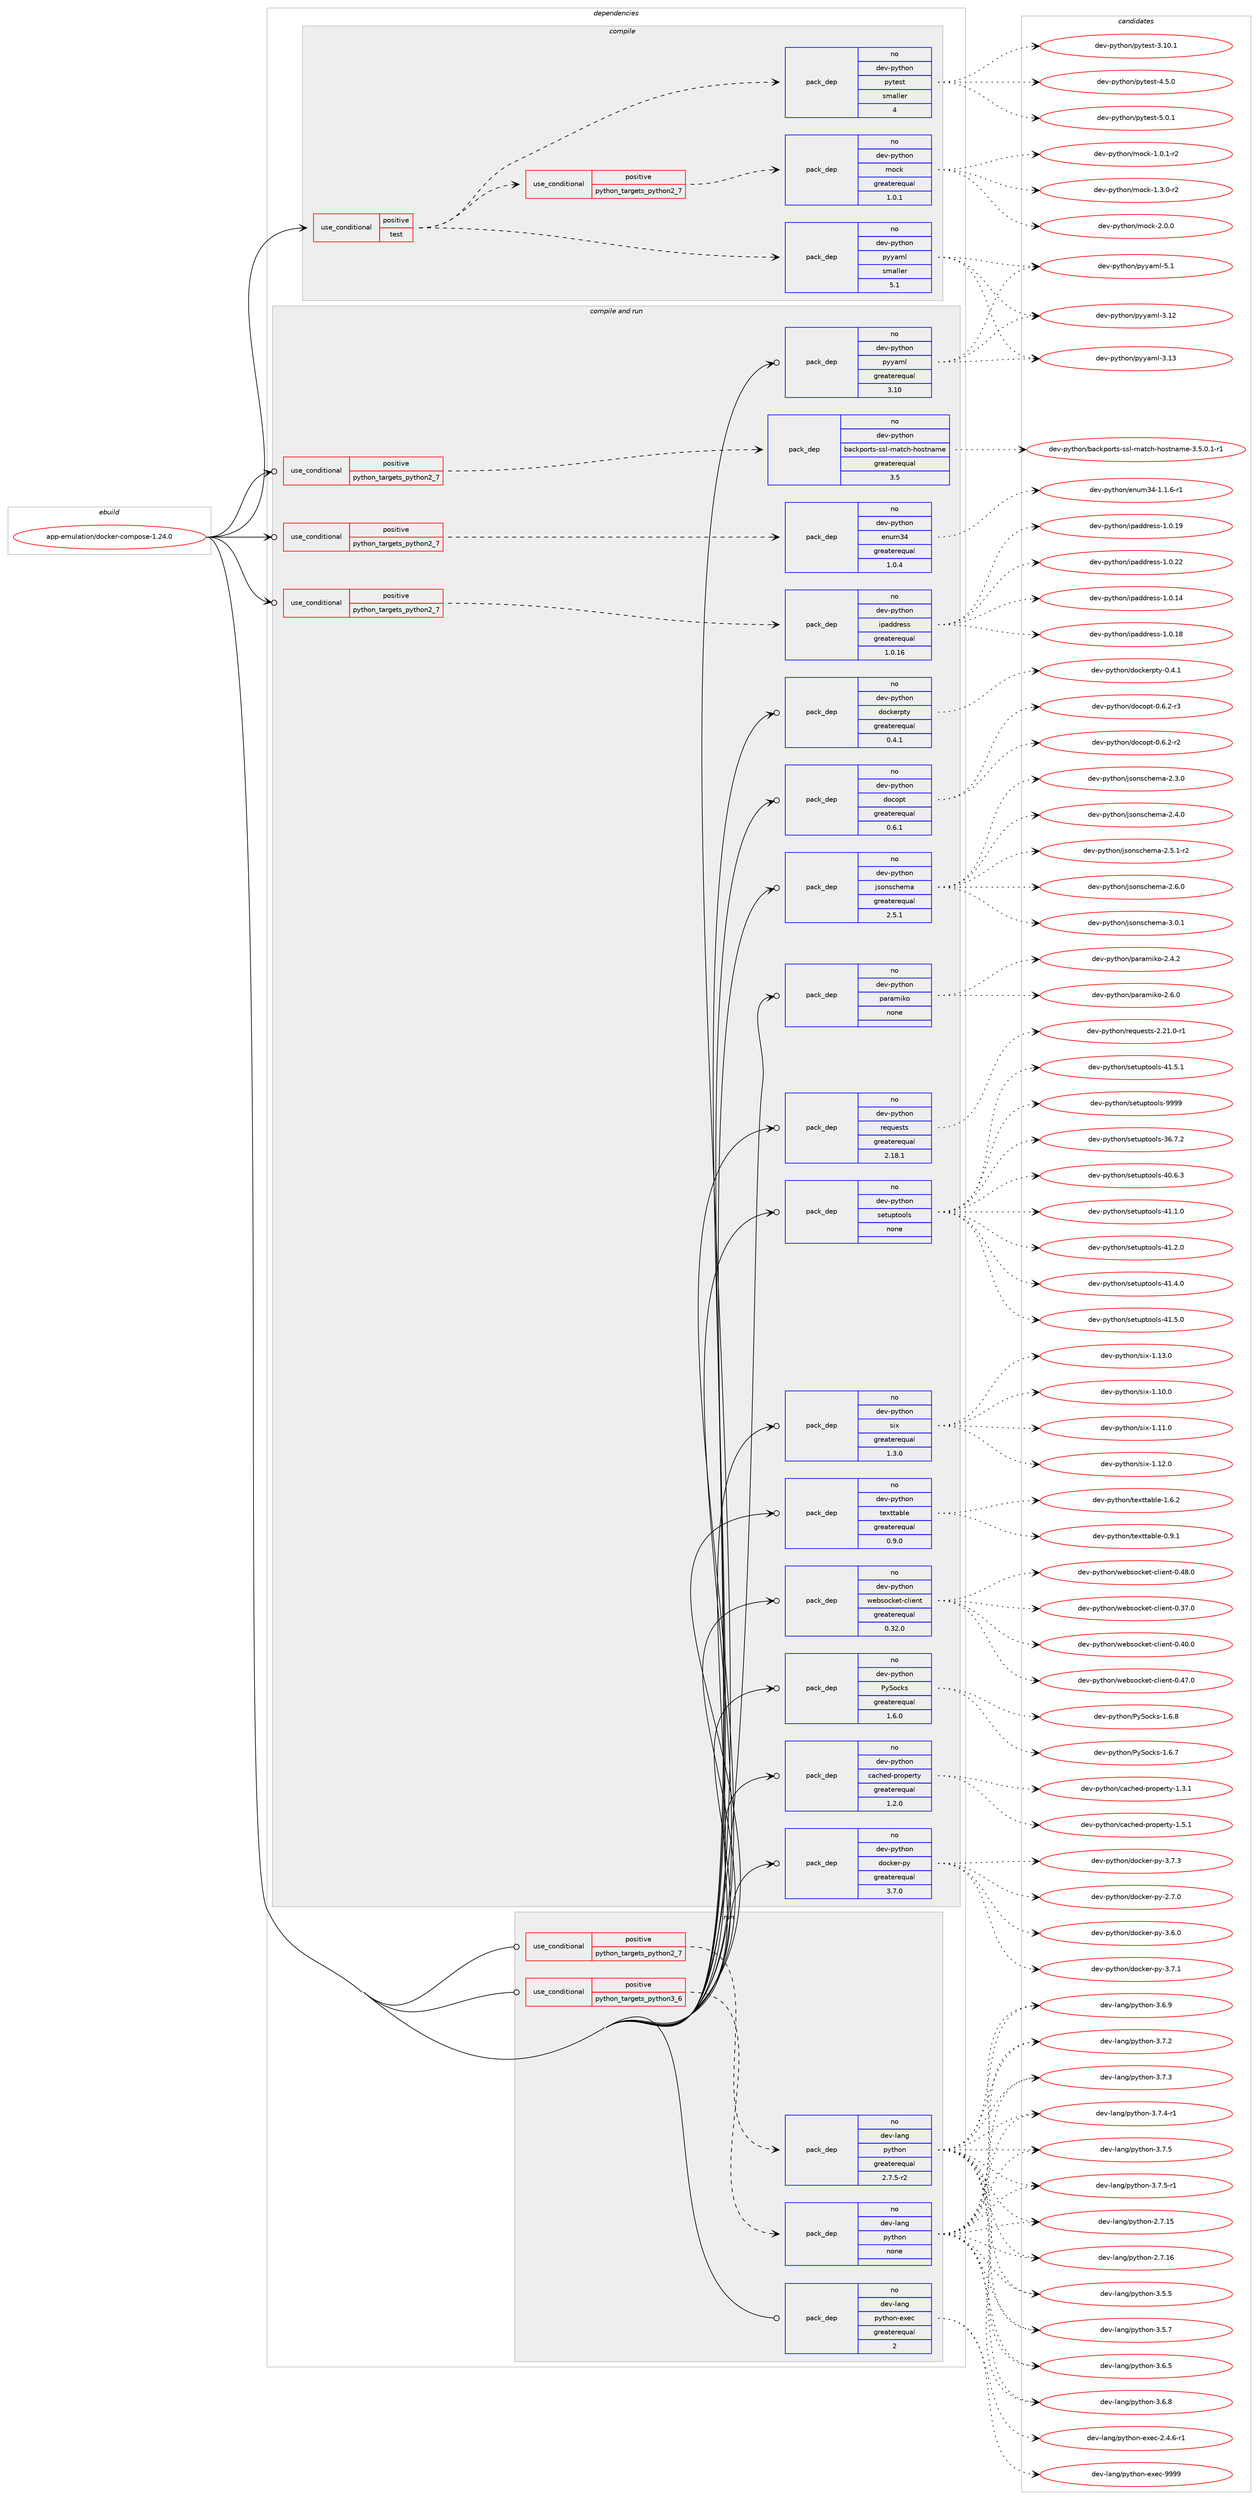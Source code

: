 digraph prolog {

# *************
# Graph options
# *************

newrank=true;
concentrate=true;
compound=true;
graph [rankdir=LR,fontname=Helvetica,fontsize=10,ranksep=1.5];#, ranksep=2.5, nodesep=0.2];
edge  [arrowhead=vee];
node  [fontname=Helvetica,fontsize=10];

# **********
# The ebuild
# **********

subgraph cluster_leftcol {
color=gray;
rank=same;
label=<<i>ebuild</i>>;
id [label="app-emulation/docker-compose-1.24.0", color=red, width=4, href="../app-emulation/docker-compose-1.24.0.svg"];
}

# ****************
# The dependencies
# ****************

subgraph cluster_midcol {
color=gray;
label=<<i>dependencies</i>>;
subgraph cluster_compile {
fillcolor="#eeeeee";
style=filled;
label=<<i>compile</i>>;
subgraph cond115554 {
dependency485173 [label=<<TABLE BORDER="0" CELLBORDER="1" CELLSPACING="0" CELLPADDING="4"><TR><TD ROWSPAN="3" CELLPADDING="10">use_conditional</TD></TR><TR><TD>positive</TD></TR><TR><TD>test</TD></TR></TABLE>>, shape=none, color=red];
subgraph pack360824 {
dependency485174 [label=<<TABLE BORDER="0" CELLBORDER="1" CELLSPACING="0" CELLPADDING="4" WIDTH="220"><TR><TD ROWSPAN="6" CELLPADDING="30">pack_dep</TD></TR><TR><TD WIDTH="110">no</TD></TR><TR><TD>dev-python</TD></TR><TR><TD>pytest</TD></TR><TR><TD>smaller</TD></TR><TR><TD>4</TD></TR></TABLE>>, shape=none, color=blue];
}
dependency485173:e -> dependency485174:w [weight=20,style="dashed",arrowhead="vee"];
subgraph pack360825 {
dependency485175 [label=<<TABLE BORDER="0" CELLBORDER="1" CELLSPACING="0" CELLPADDING="4" WIDTH="220"><TR><TD ROWSPAN="6" CELLPADDING="30">pack_dep</TD></TR><TR><TD WIDTH="110">no</TD></TR><TR><TD>dev-python</TD></TR><TR><TD>pyyaml</TD></TR><TR><TD>smaller</TD></TR><TR><TD>5.1</TD></TR></TABLE>>, shape=none, color=blue];
}
dependency485173:e -> dependency485175:w [weight=20,style="dashed",arrowhead="vee"];
subgraph cond115555 {
dependency485176 [label=<<TABLE BORDER="0" CELLBORDER="1" CELLSPACING="0" CELLPADDING="4"><TR><TD ROWSPAN="3" CELLPADDING="10">use_conditional</TD></TR><TR><TD>positive</TD></TR><TR><TD>python_targets_python2_7</TD></TR></TABLE>>, shape=none, color=red];
subgraph pack360826 {
dependency485177 [label=<<TABLE BORDER="0" CELLBORDER="1" CELLSPACING="0" CELLPADDING="4" WIDTH="220"><TR><TD ROWSPAN="6" CELLPADDING="30">pack_dep</TD></TR><TR><TD WIDTH="110">no</TD></TR><TR><TD>dev-python</TD></TR><TR><TD>mock</TD></TR><TR><TD>greaterequal</TD></TR><TR><TD>1.0.1</TD></TR></TABLE>>, shape=none, color=blue];
}
dependency485176:e -> dependency485177:w [weight=20,style="dashed",arrowhead="vee"];
}
dependency485173:e -> dependency485176:w [weight=20,style="dashed",arrowhead="vee"];
}
id:e -> dependency485173:w [weight=20,style="solid",arrowhead="vee"];
}
subgraph cluster_compileandrun {
fillcolor="#eeeeee";
style=filled;
label=<<i>compile and run</i>>;
subgraph cond115556 {
dependency485178 [label=<<TABLE BORDER="0" CELLBORDER="1" CELLSPACING="0" CELLPADDING="4"><TR><TD ROWSPAN="3" CELLPADDING="10">use_conditional</TD></TR><TR><TD>positive</TD></TR><TR><TD>python_targets_python2_7</TD></TR></TABLE>>, shape=none, color=red];
subgraph pack360827 {
dependency485179 [label=<<TABLE BORDER="0" CELLBORDER="1" CELLSPACING="0" CELLPADDING="4" WIDTH="220"><TR><TD ROWSPAN="6" CELLPADDING="30">pack_dep</TD></TR><TR><TD WIDTH="110">no</TD></TR><TR><TD>dev-python</TD></TR><TR><TD>backports-ssl-match-hostname</TD></TR><TR><TD>greaterequal</TD></TR><TR><TD>3.5</TD></TR></TABLE>>, shape=none, color=blue];
}
dependency485178:e -> dependency485179:w [weight=20,style="dashed",arrowhead="vee"];
}
id:e -> dependency485178:w [weight=20,style="solid",arrowhead="odotvee"];
subgraph cond115557 {
dependency485180 [label=<<TABLE BORDER="0" CELLBORDER="1" CELLSPACING="0" CELLPADDING="4"><TR><TD ROWSPAN="3" CELLPADDING="10">use_conditional</TD></TR><TR><TD>positive</TD></TR><TR><TD>python_targets_python2_7</TD></TR></TABLE>>, shape=none, color=red];
subgraph pack360828 {
dependency485181 [label=<<TABLE BORDER="0" CELLBORDER="1" CELLSPACING="0" CELLPADDING="4" WIDTH="220"><TR><TD ROWSPAN="6" CELLPADDING="30">pack_dep</TD></TR><TR><TD WIDTH="110">no</TD></TR><TR><TD>dev-python</TD></TR><TR><TD>enum34</TD></TR><TR><TD>greaterequal</TD></TR><TR><TD>1.0.4</TD></TR></TABLE>>, shape=none, color=blue];
}
dependency485180:e -> dependency485181:w [weight=20,style="dashed",arrowhead="vee"];
}
id:e -> dependency485180:w [weight=20,style="solid",arrowhead="odotvee"];
subgraph cond115558 {
dependency485182 [label=<<TABLE BORDER="0" CELLBORDER="1" CELLSPACING="0" CELLPADDING="4"><TR><TD ROWSPAN="3" CELLPADDING="10">use_conditional</TD></TR><TR><TD>positive</TD></TR><TR><TD>python_targets_python2_7</TD></TR></TABLE>>, shape=none, color=red];
subgraph pack360829 {
dependency485183 [label=<<TABLE BORDER="0" CELLBORDER="1" CELLSPACING="0" CELLPADDING="4" WIDTH="220"><TR><TD ROWSPAN="6" CELLPADDING="30">pack_dep</TD></TR><TR><TD WIDTH="110">no</TD></TR><TR><TD>dev-python</TD></TR><TR><TD>ipaddress</TD></TR><TR><TD>greaterequal</TD></TR><TR><TD>1.0.16</TD></TR></TABLE>>, shape=none, color=blue];
}
dependency485182:e -> dependency485183:w [weight=20,style="dashed",arrowhead="vee"];
}
id:e -> dependency485182:w [weight=20,style="solid",arrowhead="odotvee"];
subgraph pack360830 {
dependency485184 [label=<<TABLE BORDER="0" CELLBORDER="1" CELLSPACING="0" CELLPADDING="4" WIDTH="220"><TR><TD ROWSPAN="6" CELLPADDING="30">pack_dep</TD></TR><TR><TD WIDTH="110">no</TD></TR><TR><TD>dev-python</TD></TR><TR><TD>PySocks</TD></TR><TR><TD>greaterequal</TD></TR><TR><TD>1.6.0</TD></TR></TABLE>>, shape=none, color=blue];
}
id:e -> dependency485184:w [weight=20,style="solid",arrowhead="odotvee"];
subgraph pack360831 {
dependency485185 [label=<<TABLE BORDER="0" CELLBORDER="1" CELLSPACING="0" CELLPADDING="4" WIDTH="220"><TR><TD ROWSPAN="6" CELLPADDING="30">pack_dep</TD></TR><TR><TD WIDTH="110">no</TD></TR><TR><TD>dev-python</TD></TR><TR><TD>cached-property</TD></TR><TR><TD>greaterequal</TD></TR><TR><TD>1.2.0</TD></TR></TABLE>>, shape=none, color=blue];
}
id:e -> dependency485185:w [weight=20,style="solid",arrowhead="odotvee"];
subgraph pack360832 {
dependency485186 [label=<<TABLE BORDER="0" CELLBORDER="1" CELLSPACING="0" CELLPADDING="4" WIDTH="220"><TR><TD ROWSPAN="6" CELLPADDING="30">pack_dep</TD></TR><TR><TD WIDTH="110">no</TD></TR><TR><TD>dev-python</TD></TR><TR><TD>docker-py</TD></TR><TR><TD>greaterequal</TD></TR><TR><TD>3.7.0</TD></TR></TABLE>>, shape=none, color=blue];
}
id:e -> dependency485186:w [weight=20,style="solid",arrowhead="odotvee"];
subgraph pack360833 {
dependency485187 [label=<<TABLE BORDER="0" CELLBORDER="1" CELLSPACING="0" CELLPADDING="4" WIDTH="220"><TR><TD ROWSPAN="6" CELLPADDING="30">pack_dep</TD></TR><TR><TD WIDTH="110">no</TD></TR><TR><TD>dev-python</TD></TR><TR><TD>dockerpty</TD></TR><TR><TD>greaterequal</TD></TR><TR><TD>0.4.1</TD></TR></TABLE>>, shape=none, color=blue];
}
id:e -> dependency485187:w [weight=20,style="solid",arrowhead="odotvee"];
subgraph pack360834 {
dependency485188 [label=<<TABLE BORDER="0" CELLBORDER="1" CELLSPACING="0" CELLPADDING="4" WIDTH="220"><TR><TD ROWSPAN="6" CELLPADDING="30">pack_dep</TD></TR><TR><TD WIDTH="110">no</TD></TR><TR><TD>dev-python</TD></TR><TR><TD>docopt</TD></TR><TR><TD>greaterequal</TD></TR><TR><TD>0.6.1</TD></TR></TABLE>>, shape=none, color=blue];
}
id:e -> dependency485188:w [weight=20,style="solid",arrowhead="odotvee"];
subgraph pack360835 {
dependency485189 [label=<<TABLE BORDER="0" CELLBORDER="1" CELLSPACING="0" CELLPADDING="4" WIDTH="220"><TR><TD ROWSPAN="6" CELLPADDING="30">pack_dep</TD></TR><TR><TD WIDTH="110">no</TD></TR><TR><TD>dev-python</TD></TR><TR><TD>jsonschema</TD></TR><TR><TD>greaterequal</TD></TR><TR><TD>2.5.1</TD></TR></TABLE>>, shape=none, color=blue];
}
id:e -> dependency485189:w [weight=20,style="solid",arrowhead="odotvee"];
subgraph pack360836 {
dependency485190 [label=<<TABLE BORDER="0" CELLBORDER="1" CELLSPACING="0" CELLPADDING="4" WIDTH="220"><TR><TD ROWSPAN="6" CELLPADDING="30">pack_dep</TD></TR><TR><TD WIDTH="110">no</TD></TR><TR><TD>dev-python</TD></TR><TR><TD>paramiko</TD></TR><TR><TD>none</TD></TR><TR><TD></TD></TR></TABLE>>, shape=none, color=blue];
}
id:e -> dependency485190:w [weight=20,style="solid",arrowhead="odotvee"];
subgraph pack360837 {
dependency485191 [label=<<TABLE BORDER="0" CELLBORDER="1" CELLSPACING="0" CELLPADDING="4" WIDTH="220"><TR><TD ROWSPAN="6" CELLPADDING="30">pack_dep</TD></TR><TR><TD WIDTH="110">no</TD></TR><TR><TD>dev-python</TD></TR><TR><TD>pyyaml</TD></TR><TR><TD>greaterequal</TD></TR><TR><TD>3.10</TD></TR></TABLE>>, shape=none, color=blue];
}
id:e -> dependency485191:w [weight=20,style="solid",arrowhead="odotvee"];
subgraph pack360838 {
dependency485192 [label=<<TABLE BORDER="0" CELLBORDER="1" CELLSPACING="0" CELLPADDING="4" WIDTH="220"><TR><TD ROWSPAN="6" CELLPADDING="30">pack_dep</TD></TR><TR><TD WIDTH="110">no</TD></TR><TR><TD>dev-python</TD></TR><TR><TD>requests</TD></TR><TR><TD>greaterequal</TD></TR><TR><TD>2.18.1</TD></TR></TABLE>>, shape=none, color=blue];
}
id:e -> dependency485192:w [weight=20,style="solid",arrowhead="odotvee"];
subgraph pack360839 {
dependency485193 [label=<<TABLE BORDER="0" CELLBORDER="1" CELLSPACING="0" CELLPADDING="4" WIDTH="220"><TR><TD ROWSPAN="6" CELLPADDING="30">pack_dep</TD></TR><TR><TD WIDTH="110">no</TD></TR><TR><TD>dev-python</TD></TR><TR><TD>setuptools</TD></TR><TR><TD>none</TD></TR><TR><TD></TD></TR></TABLE>>, shape=none, color=blue];
}
id:e -> dependency485193:w [weight=20,style="solid",arrowhead="odotvee"];
subgraph pack360840 {
dependency485194 [label=<<TABLE BORDER="0" CELLBORDER="1" CELLSPACING="0" CELLPADDING="4" WIDTH="220"><TR><TD ROWSPAN="6" CELLPADDING="30">pack_dep</TD></TR><TR><TD WIDTH="110">no</TD></TR><TR><TD>dev-python</TD></TR><TR><TD>six</TD></TR><TR><TD>greaterequal</TD></TR><TR><TD>1.3.0</TD></TR></TABLE>>, shape=none, color=blue];
}
id:e -> dependency485194:w [weight=20,style="solid",arrowhead="odotvee"];
subgraph pack360841 {
dependency485195 [label=<<TABLE BORDER="0" CELLBORDER="1" CELLSPACING="0" CELLPADDING="4" WIDTH="220"><TR><TD ROWSPAN="6" CELLPADDING="30">pack_dep</TD></TR><TR><TD WIDTH="110">no</TD></TR><TR><TD>dev-python</TD></TR><TR><TD>texttable</TD></TR><TR><TD>greaterequal</TD></TR><TR><TD>0.9.0</TD></TR></TABLE>>, shape=none, color=blue];
}
id:e -> dependency485195:w [weight=20,style="solid",arrowhead="odotvee"];
subgraph pack360842 {
dependency485196 [label=<<TABLE BORDER="0" CELLBORDER="1" CELLSPACING="0" CELLPADDING="4" WIDTH="220"><TR><TD ROWSPAN="6" CELLPADDING="30">pack_dep</TD></TR><TR><TD WIDTH="110">no</TD></TR><TR><TD>dev-python</TD></TR><TR><TD>websocket-client</TD></TR><TR><TD>greaterequal</TD></TR><TR><TD>0.32.0</TD></TR></TABLE>>, shape=none, color=blue];
}
id:e -> dependency485196:w [weight=20,style="solid",arrowhead="odotvee"];
}
subgraph cluster_run {
fillcolor="#eeeeee";
style=filled;
label=<<i>run</i>>;
subgraph cond115559 {
dependency485197 [label=<<TABLE BORDER="0" CELLBORDER="1" CELLSPACING="0" CELLPADDING="4"><TR><TD ROWSPAN="3" CELLPADDING="10">use_conditional</TD></TR><TR><TD>positive</TD></TR><TR><TD>python_targets_python2_7</TD></TR></TABLE>>, shape=none, color=red];
subgraph pack360843 {
dependency485198 [label=<<TABLE BORDER="0" CELLBORDER="1" CELLSPACING="0" CELLPADDING="4" WIDTH="220"><TR><TD ROWSPAN="6" CELLPADDING="30">pack_dep</TD></TR><TR><TD WIDTH="110">no</TD></TR><TR><TD>dev-lang</TD></TR><TR><TD>python</TD></TR><TR><TD>greaterequal</TD></TR><TR><TD>2.7.5-r2</TD></TR></TABLE>>, shape=none, color=blue];
}
dependency485197:e -> dependency485198:w [weight=20,style="dashed",arrowhead="vee"];
}
id:e -> dependency485197:w [weight=20,style="solid",arrowhead="odot"];
subgraph cond115560 {
dependency485199 [label=<<TABLE BORDER="0" CELLBORDER="1" CELLSPACING="0" CELLPADDING="4"><TR><TD ROWSPAN="3" CELLPADDING="10">use_conditional</TD></TR><TR><TD>positive</TD></TR><TR><TD>python_targets_python3_6</TD></TR></TABLE>>, shape=none, color=red];
subgraph pack360844 {
dependency485200 [label=<<TABLE BORDER="0" CELLBORDER="1" CELLSPACING="0" CELLPADDING="4" WIDTH="220"><TR><TD ROWSPAN="6" CELLPADDING="30">pack_dep</TD></TR><TR><TD WIDTH="110">no</TD></TR><TR><TD>dev-lang</TD></TR><TR><TD>python</TD></TR><TR><TD>none</TD></TR><TR><TD></TD></TR></TABLE>>, shape=none, color=blue];
}
dependency485199:e -> dependency485200:w [weight=20,style="dashed",arrowhead="vee"];
}
id:e -> dependency485199:w [weight=20,style="solid",arrowhead="odot"];
subgraph pack360845 {
dependency485201 [label=<<TABLE BORDER="0" CELLBORDER="1" CELLSPACING="0" CELLPADDING="4" WIDTH="220"><TR><TD ROWSPAN="6" CELLPADDING="30">pack_dep</TD></TR><TR><TD WIDTH="110">no</TD></TR><TR><TD>dev-lang</TD></TR><TR><TD>python-exec</TD></TR><TR><TD>greaterequal</TD></TR><TR><TD>2</TD></TR></TABLE>>, shape=none, color=blue];
}
id:e -> dependency485201:w [weight=20,style="solid",arrowhead="odot"];
}
}

# **************
# The candidates
# **************

subgraph cluster_choices {
rank=same;
color=gray;
label=<<i>candidates</i>>;

subgraph choice360824 {
color=black;
nodesep=1;
choice100101118451121211161041111104711212111610111511645514649484649 [label="dev-python/pytest-3.10.1", color=red, width=4,href="../dev-python/pytest-3.10.1.svg"];
choice1001011184511212111610411111047112121116101115116455246534648 [label="dev-python/pytest-4.5.0", color=red, width=4,href="../dev-python/pytest-4.5.0.svg"];
choice1001011184511212111610411111047112121116101115116455346484649 [label="dev-python/pytest-5.0.1", color=red, width=4,href="../dev-python/pytest-5.0.1.svg"];
dependency485174:e -> choice100101118451121211161041111104711212111610111511645514649484649:w [style=dotted,weight="100"];
dependency485174:e -> choice1001011184511212111610411111047112121116101115116455246534648:w [style=dotted,weight="100"];
dependency485174:e -> choice1001011184511212111610411111047112121116101115116455346484649:w [style=dotted,weight="100"];
}
subgraph choice360825 {
color=black;
nodesep=1;
choice1001011184511212111610411111047112121121971091084551464950 [label="dev-python/pyyaml-3.12", color=red, width=4,href="../dev-python/pyyaml-3.12.svg"];
choice1001011184511212111610411111047112121121971091084551464951 [label="dev-python/pyyaml-3.13", color=red, width=4,href="../dev-python/pyyaml-3.13.svg"];
choice10010111845112121116104111110471121211219710910845534649 [label="dev-python/pyyaml-5.1", color=red, width=4,href="../dev-python/pyyaml-5.1.svg"];
dependency485175:e -> choice1001011184511212111610411111047112121121971091084551464950:w [style=dotted,weight="100"];
dependency485175:e -> choice1001011184511212111610411111047112121121971091084551464951:w [style=dotted,weight="100"];
dependency485175:e -> choice10010111845112121116104111110471121211219710910845534649:w [style=dotted,weight="100"];
}
subgraph choice360826 {
color=black;
nodesep=1;
choice1001011184511212111610411111047109111991074549464846494511450 [label="dev-python/mock-1.0.1-r2", color=red, width=4,href="../dev-python/mock-1.0.1-r2.svg"];
choice1001011184511212111610411111047109111991074549465146484511450 [label="dev-python/mock-1.3.0-r2", color=red, width=4,href="../dev-python/mock-1.3.0-r2.svg"];
choice100101118451121211161041111104710911199107455046484648 [label="dev-python/mock-2.0.0", color=red, width=4,href="../dev-python/mock-2.0.0.svg"];
dependency485177:e -> choice1001011184511212111610411111047109111991074549464846494511450:w [style=dotted,weight="100"];
dependency485177:e -> choice1001011184511212111610411111047109111991074549465146484511450:w [style=dotted,weight="100"];
dependency485177:e -> choice100101118451121211161041111104710911199107455046484648:w [style=dotted,weight="100"];
}
subgraph choice360827 {
color=black;
nodesep=1;
choice100101118451121211161041111104798979910711211111411611545115115108451099711699104451041111151161109710910145514653464846494511449 [label="dev-python/backports-ssl-match-hostname-3.5.0.1-r1", color=red, width=4,href="../dev-python/backports-ssl-match-hostname-3.5.0.1-r1.svg"];
dependency485179:e -> choice100101118451121211161041111104798979910711211111411611545115115108451099711699104451041111151161109710910145514653464846494511449:w [style=dotted,weight="100"];
}
subgraph choice360828 {
color=black;
nodesep=1;
choice100101118451121211161041111104710111011710951524549464946544511449 [label="dev-python/enum34-1.1.6-r1", color=red, width=4,href="../dev-python/enum34-1.1.6-r1.svg"];
dependency485181:e -> choice100101118451121211161041111104710111011710951524549464946544511449:w [style=dotted,weight="100"];
}
subgraph choice360829 {
color=black;
nodesep=1;
choice10010111845112121116104111110471051129710010011410111511545494648464952 [label="dev-python/ipaddress-1.0.14", color=red, width=4,href="../dev-python/ipaddress-1.0.14.svg"];
choice10010111845112121116104111110471051129710010011410111511545494648464956 [label="dev-python/ipaddress-1.0.18", color=red, width=4,href="../dev-python/ipaddress-1.0.18.svg"];
choice10010111845112121116104111110471051129710010011410111511545494648464957 [label="dev-python/ipaddress-1.0.19", color=red, width=4,href="../dev-python/ipaddress-1.0.19.svg"];
choice10010111845112121116104111110471051129710010011410111511545494648465050 [label="dev-python/ipaddress-1.0.22", color=red, width=4,href="../dev-python/ipaddress-1.0.22.svg"];
dependency485183:e -> choice10010111845112121116104111110471051129710010011410111511545494648464952:w [style=dotted,weight="100"];
dependency485183:e -> choice10010111845112121116104111110471051129710010011410111511545494648464956:w [style=dotted,weight="100"];
dependency485183:e -> choice10010111845112121116104111110471051129710010011410111511545494648464957:w [style=dotted,weight="100"];
dependency485183:e -> choice10010111845112121116104111110471051129710010011410111511545494648465050:w [style=dotted,weight="100"];
}
subgraph choice360830 {
color=black;
nodesep=1;
choice1001011184511212111610411111047801218311199107115454946544655 [label="dev-python/PySocks-1.6.7", color=red, width=4,href="../dev-python/PySocks-1.6.7.svg"];
choice1001011184511212111610411111047801218311199107115454946544656 [label="dev-python/PySocks-1.6.8", color=red, width=4,href="../dev-python/PySocks-1.6.8.svg"];
dependency485184:e -> choice1001011184511212111610411111047801218311199107115454946544655:w [style=dotted,weight="100"];
dependency485184:e -> choice1001011184511212111610411111047801218311199107115454946544656:w [style=dotted,weight="100"];
}
subgraph choice360831 {
color=black;
nodesep=1;
choice100101118451121211161041111104799979910410110045112114111112101114116121454946514649 [label="dev-python/cached-property-1.3.1", color=red, width=4,href="../dev-python/cached-property-1.3.1.svg"];
choice100101118451121211161041111104799979910410110045112114111112101114116121454946534649 [label="dev-python/cached-property-1.5.1", color=red, width=4,href="../dev-python/cached-property-1.5.1.svg"];
dependency485185:e -> choice100101118451121211161041111104799979910410110045112114111112101114116121454946514649:w [style=dotted,weight="100"];
dependency485185:e -> choice100101118451121211161041111104799979910410110045112114111112101114116121454946534649:w [style=dotted,weight="100"];
}
subgraph choice360832 {
color=black;
nodesep=1;
choice10010111845112121116104111110471001119910710111445112121455046554648 [label="dev-python/docker-py-2.7.0", color=red, width=4,href="../dev-python/docker-py-2.7.0.svg"];
choice10010111845112121116104111110471001119910710111445112121455146544648 [label="dev-python/docker-py-3.6.0", color=red, width=4,href="../dev-python/docker-py-3.6.0.svg"];
choice10010111845112121116104111110471001119910710111445112121455146554649 [label="dev-python/docker-py-3.7.1", color=red, width=4,href="../dev-python/docker-py-3.7.1.svg"];
choice10010111845112121116104111110471001119910710111445112121455146554651 [label="dev-python/docker-py-3.7.3", color=red, width=4,href="../dev-python/docker-py-3.7.3.svg"];
dependency485186:e -> choice10010111845112121116104111110471001119910710111445112121455046554648:w [style=dotted,weight="100"];
dependency485186:e -> choice10010111845112121116104111110471001119910710111445112121455146544648:w [style=dotted,weight="100"];
dependency485186:e -> choice10010111845112121116104111110471001119910710111445112121455146554649:w [style=dotted,weight="100"];
dependency485186:e -> choice10010111845112121116104111110471001119910710111445112121455146554651:w [style=dotted,weight="100"];
}
subgraph choice360833 {
color=black;
nodesep=1;
choice100101118451121211161041111104710011199107101114112116121454846524649 [label="dev-python/dockerpty-0.4.1", color=red, width=4,href="../dev-python/dockerpty-0.4.1.svg"];
dependency485187:e -> choice100101118451121211161041111104710011199107101114112116121454846524649:w [style=dotted,weight="100"];
}
subgraph choice360834 {
color=black;
nodesep=1;
choice1001011184511212111610411111047100111991111121164548465446504511450 [label="dev-python/docopt-0.6.2-r2", color=red, width=4,href="../dev-python/docopt-0.6.2-r2.svg"];
choice1001011184511212111610411111047100111991111121164548465446504511451 [label="dev-python/docopt-0.6.2-r3", color=red, width=4,href="../dev-python/docopt-0.6.2-r3.svg"];
dependency485188:e -> choice1001011184511212111610411111047100111991111121164548465446504511450:w [style=dotted,weight="100"];
dependency485188:e -> choice1001011184511212111610411111047100111991111121164548465446504511451:w [style=dotted,weight="100"];
}
subgraph choice360835 {
color=black;
nodesep=1;
choice10010111845112121116104111110471061151111101159910410110997455046514648 [label="dev-python/jsonschema-2.3.0", color=red, width=4,href="../dev-python/jsonschema-2.3.0.svg"];
choice10010111845112121116104111110471061151111101159910410110997455046524648 [label="dev-python/jsonschema-2.4.0", color=red, width=4,href="../dev-python/jsonschema-2.4.0.svg"];
choice100101118451121211161041111104710611511111011599104101109974550465346494511450 [label="dev-python/jsonschema-2.5.1-r2", color=red, width=4,href="../dev-python/jsonschema-2.5.1-r2.svg"];
choice10010111845112121116104111110471061151111101159910410110997455046544648 [label="dev-python/jsonschema-2.6.0", color=red, width=4,href="../dev-python/jsonschema-2.6.0.svg"];
choice10010111845112121116104111110471061151111101159910410110997455146484649 [label="dev-python/jsonschema-3.0.1", color=red, width=4,href="../dev-python/jsonschema-3.0.1.svg"];
dependency485189:e -> choice10010111845112121116104111110471061151111101159910410110997455046514648:w [style=dotted,weight="100"];
dependency485189:e -> choice10010111845112121116104111110471061151111101159910410110997455046524648:w [style=dotted,weight="100"];
dependency485189:e -> choice100101118451121211161041111104710611511111011599104101109974550465346494511450:w [style=dotted,weight="100"];
dependency485189:e -> choice10010111845112121116104111110471061151111101159910410110997455046544648:w [style=dotted,weight="100"];
dependency485189:e -> choice10010111845112121116104111110471061151111101159910410110997455146484649:w [style=dotted,weight="100"];
}
subgraph choice360836 {
color=black;
nodesep=1;
choice10010111845112121116104111110471129711497109105107111455046524650 [label="dev-python/paramiko-2.4.2", color=red, width=4,href="../dev-python/paramiko-2.4.2.svg"];
choice10010111845112121116104111110471129711497109105107111455046544648 [label="dev-python/paramiko-2.6.0", color=red, width=4,href="../dev-python/paramiko-2.6.0.svg"];
dependency485190:e -> choice10010111845112121116104111110471129711497109105107111455046524650:w [style=dotted,weight="100"];
dependency485190:e -> choice10010111845112121116104111110471129711497109105107111455046544648:w [style=dotted,weight="100"];
}
subgraph choice360837 {
color=black;
nodesep=1;
choice1001011184511212111610411111047112121121971091084551464950 [label="dev-python/pyyaml-3.12", color=red, width=4,href="../dev-python/pyyaml-3.12.svg"];
choice1001011184511212111610411111047112121121971091084551464951 [label="dev-python/pyyaml-3.13", color=red, width=4,href="../dev-python/pyyaml-3.13.svg"];
choice10010111845112121116104111110471121211219710910845534649 [label="dev-python/pyyaml-5.1", color=red, width=4,href="../dev-python/pyyaml-5.1.svg"];
dependency485191:e -> choice1001011184511212111610411111047112121121971091084551464950:w [style=dotted,weight="100"];
dependency485191:e -> choice1001011184511212111610411111047112121121971091084551464951:w [style=dotted,weight="100"];
dependency485191:e -> choice10010111845112121116104111110471121211219710910845534649:w [style=dotted,weight="100"];
}
subgraph choice360838 {
color=black;
nodesep=1;
choice1001011184511212111610411111047114101113117101115116115455046504946484511449 [label="dev-python/requests-2.21.0-r1", color=red, width=4,href="../dev-python/requests-2.21.0-r1.svg"];
dependency485192:e -> choice1001011184511212111610411111047114101113117101115116115455046504946484511449:w [style=dotted,weight="100"];
}
subgraph choice360839 {
color=black;
nodesep=1;
choice100101118451121211161041111104711510111611711211611111110811545515446554650 [label="dev-python/setuptools-36.7.2", color=red, width=4,href="../dev-python/setuptools-36.7.2.svg"];
choice100101118451121211161041111104711510111611711211611111110811545524846544651 [label="dev-python/setuptools-40.6.3", color=red, width=4,href="../dev-python/setuptools-40.6.3.svg"];
choice100101118451121211161041111104711510111611711211611111110811545524946494648 [label="dev-python/setuptools-41.1.0", color=red, width=4,href="../dev-python/setuptools-41.1.0.svg"];
choice100101118451121211161041111104711510111611711211611111110811545524946504648 [label="dev-python/setuptools-41.2.0", color=red, width=4,href="../dev-python/setuptools-41.2.0.svg"];
choice100101118451121211161041111104711510111611711211611111110811545524946524648 [label="dev-python/setuptools-41.4.0", color=red, width=4,href="../dev-python/setuptools-41.4.0.svg"];
choice100101118451121211161041111104711510111611711211611111110811545524946534648 [label="dev-python/setuptools-41.5.0", color=red, width=4,href="../dev-python/setuptools-41.5.0.svg"];
choice100101118451121211161041111104711510111611711211611111110811545524946534649 [label="dev-python/setuptools-41.5.1", color=red, width=4,href="../dev-python/setuptools-41.5.1.svg"];
choice10010111845112121116104111110471151011161171121161111111081154557575757 [label="dev-python/setuptools-9999", color=red, width=4,href="../dev-python/setuptools-9999.svg"];
dependency485193:e -> choice100101118451121211161041111104711510111611711211611111110811545515446554650:w [style=dotted,weight="100"];
dependency485193:e -> choice100101118451121211161041111104711510111611711211611111110811545524846544651:w [style=dotted,weight="100"];
dependency485193:e -> choice100101118451121211161041111104711510111611711211611111110811545524946494648:w [style=dotted,weight="100"];
dependency485193:e -> choice100101118451121211161041111104711510111611711211611111110811545524946504648:w [style=dotted,weight="100"];
dependency485193:e -> choice100101118451121211161041111104711510111611711211611111110811545524946524648:w [style=dotted,weight="100"];
dependency485193:e -> choice100101118451121211161041111104711510111611711211611111110811545524946534648:w [style=dotted,weight="100"];
dependency485193:e -> choice100101118451121211161041111104711510111611711211611111110811545524946534649:w [style=dotted,weight="100"];
dependency485193:e -> choice10010111845112121116104111110471151011161171121161111111081154557575757:w [style=dotted,weight="100"];
}
subgraph choice360840 {
color=black;
nodesep=1;
choice100101118451121211161041111104711510512045494649484648 [label="dev-python/six-1.10.0", color=red, width=4,href="../dev-python/six-1.10.0.svg"];
choice100101118451121211161041111104711510512045494649494648 [label="dev-python/six-1.11.0", color=red, width=4,href="../dev-python/six-1.11.0.svg"];
choice100101118451121211161041111104711510512045494649504648 [label="dev-python/six-1.12.0", color=red, width=4,href="../dev-python/six-1.12.0.svg"];
choice100101118451121211161041111104711510512045494649514648 [label="dev-python/six-1.13.0", color=red, width=4,href="../dev-python/six-1.13.0.svg"];
dependency485194:e -> choice100101118451121211161041111104711510512045494649484648:w [style=dotted,weight="100"];
dependency485194:e -> choice100101118451121211161041111104711510512045494649494648:w [style=dotted,weight="100"];
dependency485194:e -> choice100101118451121211161041111104711510512045494649504648:w [style=dotted,weight="100"];
dependency485194:e -> choice100101118451121211161041111104711510512045494649514648:w [style=dotted,weight="100"];
}
subgraph choice360841 {
color=black;
nodesep=1;
choice10010111845112121116104111110471161011201161169798108101454846574649 [label="dev-python/texttable-0.9.1", color=red, width=4,href="../dev-python/texttable-0.9.1.svg"];
choice10010111845112121116104111110471161011201161169798108101454946544650 [label="dev-python/texttable-1.6.2", color=red, width=4,href="../dev-python/texttable-1.6.2.svg"];
dependency485195:e -> choice10010111845112121116104111110471161011201161169798108101454846574649:w [style=dotted,weight="100"];
dependency485195:e -> choice10010111845112121116104111110471161011201161169798108101454946544650:w [style=dotted,weight="100"];
}
subgraph choice360842 {
color=black;
nodesep=1;
choice10010111845112121116104111110471191019811511199107101116459910810510111011645484651554648 [label="dev-python/websocket-client-0.37.0", color=red, width=4,href="../dev-python/websocket-client-0.37.0.svg"];
choice10010111845112121116104111110471191019811511199107101116459910810510111011645484652484648 [label="dev-python/websocket-client-0.40.0", color=red, width=4,href="../dev-python/websocket-client-0.40.0.svg"];
choice10010111845112121116104111110471191019811511199107101116459910810510111011645484652554648 [label="dev-python/websocket-client-0.47.0", color=red, width=4,href="../dev-python/websocket-client-0.47.0.svg"];
choice10010111845112121116104111110471191019811511199107101116459910810510111011645484652564648 [label="dev-python/websocket-client-0.48.0", color=red, width=4,href="../dev-python/websocket-client-0.48.0.svg"];
dependency485196:e -> choice10010111845112121116104111110471191019811511199107101116459910810510111011645484651554648:w [style=dotted,weight="100"];
dependency485196:e -> choice10010111845112121116104111110471191019811511199107101116459910810510111011645484652484648:w [style=dotted,weight="100"];
dependency485196:e -> choice10010111845112121116104111110471191019811511199107101116459910810510111011645484652554648:w [style=dotted,weight="100"];
dependency485196:e -> choice10010111845112121116104111110471191019811511199107101116459910810510111011645484652564648:w [style=dotted,weight="100"];
}
subgraph choice360843 {
color=black;
nodesep=1;
choice10010111845108971101034711212111610411111045504655464953 [label="dev-lang/python-2.7.15", color=red, width=4,href="../dev-lang/python-2.7.15.svg"];
choice10010111845108971101034711212111610411111045504655464954 [label="dev-lang/python-2.7.16", color=red, width=4,href="../dev-lang/python-2.7.16.svg"];
choice100101118451089711010347112121116104111110455146534653 [label="dev-lang/python-3.5.5", color=red, width=4,href="../dev-lang/python-3.5.5.svg"];
choice100101118451089711010347112121116104111110455146534655 [label="dev-lang/python-3.5.7", color=red, width=4,href="../dev-lang/python-3.5.7.svg"];
choice100101118451089711010347112121116104111110455146544653 [label="dev-lang/python-3.6.5", color=red, width=4,href="../dev-lang/python-3.6.5.svg"];
choice100101118451089711010347112121116104111110455146544656 [label="dev-lang/python-3.6.8", color=red, width=4,href="../dev-lang/python-3.6.8.svg"];
choice100101118451089711010347112121116104111110455146544657 [label="dev-lang/python-3.6.9", color=red, width=4,href="../dev-lang/python-3.6.9.svg"];
choice100101118451089711010347112121116104111110455146554650 [label="dev-lang/python-3.7.2", color=red, width=4,href="../dev-lang/python-3.7.2.svg"];
choice100101118451089711010347112121116104111110455146554651 [label="dev-lang/python-3.7.3", color=red, width=4,href="../dev-lang/python-3.7.3.svg"];
choice1001011184510897110103471121211161041111104551465546524511449 [label="dev-lang/python-3.7.4-r1", color=red, width=4,href="../dev-lang/python-3.7.4-r1.svg"];
choice100101118451089711010347112121116104111110455146554653 [label="dev-lang/python-3.7.5", color=red, width=4,href="../dev-lang/python-3.7.5.svg"];
choice1001011184510897110103471121211161041111104551465546534511449 [label="dev-lang/python-3.7.5-r1", color=red, width=4,href="../dev-lang/python-3.7.5-r1.svg"];
dependency485198:e -> choice10010111845108971101034711212111610411111045504655464953:w [style=dotted,weight="100"];
dependency485198:e -> choice10010111845108971101034711212111610411111045504655464954:w [style=dotted,weight="100"];
dependency485198:e -> choice100101118451089711010347112121116104111110455146534653:w [style=dotted,weight="100"];
dependency485198:e -> choice100101118451089711010347112121116104111110455146534655:w [style=dotted,weight="100"];
dependency485198:e -> choice100101118451089711010347112121116104111110455146544653:w [style=dotted,weight="100"];
dependency485198:e -> choice100101118451089711010347112121116104111110455146544656:w [style=dotted,weight="100"];
dependency485198:e -> choice100101118451089711010347112121116104111110455146544657:w [style=dotted,weight="100"];
dependency485198:e -> choice100101118451089711010347112121116104111110455146554650:w [style=dotted,weight="100"];
dependency485198:e -> choice100101118451089711010347112121116104111110455146554651:w [style=dotted,weight="100"];
dependency485198:e -> choice1001011184510897110103471121211161041111104551465546524511449:w [style=dotted,weight="100"];
dependency485198:e -> choice100101118451089711010347112121116104111110455146554653:w [style=dotted,weight="100"];
dependency485198:e -> choice1001011184510897110103471121211161041111104551465546534511449:w [style=dotted,weight="100"];
}
subgraph choice360844 {
color=black;
nodesep=1;
choice10010111845108971101034711212111610411111045504655464953 [label="dev-lang/python-2.7.15", color=red, width=4,href="../dev-lang/python-2.7.15.svg"];
choice10010111845108971101034711212111610411111045504655464954 [label="dev-lang/python-2.7.16", color=red, width=4,href="../dev-lang/python-2.7.16.svg"];
choice100101118451089711010347112121116104111110455146534653 [label="dev-lang/python-3.5.5", color=red, width=4,href="../dev-lang/python-3.5.5.svg"];
choice100101118451089711010347112121116104111110455146534655 [label="dev-lang/python-3.5.7", color=red, width=4,href="../dev-lang/python-3.5.7.svg"];
choice100101118451089711010347112121116104111110455146544653 [label="dev-lang/python-3.6.5", color=red, width=4,href="../dev-lang/python-3.6.5.svg"];
choice100101118451089711010347112121116104111110455146544656 [label="dev-lang/python-3.6.8", color=red, width=4,href="../dev-lang/python-3.6.8.svg"];
choice100101118451089711010347112121116104111110455146544657 [label="dev-lang/python-3.6.9", color=red, width=4,href="../dev-lang/python-3.6.9.svg"];
choice100101118451089711010347112121116104111110455146554650 [label="dev-lang/python-3.7.2", color=red, width=4,href="../dev-lang/python-3.7.2.svg"];
choice100101118451089711010347112121116104111110455146554651 [label="dev-lang/python-3.7.3", color=red, width=4,href="../dev-lang/python-3.7.3.svg"];
choice1001011184510897110103471121211161041111104551465546524511449 [label="dev-lang/python-3.7.4-r1", color=red, width=4,href="../dev-lang/python-3.7.4-r1.svg"];
choice100101118451089711010347112121116104111110455146554653 [label="dev-lang/python-3.7.5", color=red, width=4,href="../dev-lang/python-3.7.5.svg"];
choice1001011184510897110103471121211161041111104551465546534511449 [label="dev-lang/python-3.7.5-r1", color=red, width=4,href="../dev-lang/python-3.7.5-r1.svg"];
dependency485200:e -> choice10010111845108971101034711212111610411111045504655464953:w [style=dotted,weight="100"];
dependency485200:e -> choice10010111845108971101034711212111610411111045504655464954:w [style=dotted,weight="100"];
dependency485200:e -> choice100101118451089711010347112121116104111110455146534653:w [style=dotted,weight="100"];
dependency485200:e -> choice100101118451089711010347112121116104111110455146534655:w [style=dotted,weight="100"];
dependency485200:e -> choice100101118451089711010347112121116104111110455146544653:w [style=dotted,weight="100"];
dependency485200:e -> choice100101118451089711010347112121116104111110455146544656:w [style=dotted,weight="100"];
dependency485200:e -> choice100101118451089711010347112121116104111110455146544657:w [style=dotted,weight="100"];
dependency485200:e -> choice100101118451089711010347112121116104111110455146554650:w [style=dotted,weight="100"];
dependency485200:e -> choice100101118451089711010347112121116104111110455146554651:w [style=dotted,weight="100"];
dependency485200:e -> choice1001011184510897110103471121211161041111104551465546524511449:w [style=dotted,weight="100"];
dependency485200:e -> choice100101118451089711010347112121116104111110455146554653:w [style=dotted,weight="100"];
dependency485200:e -> choice1001011184510897110103471121211161041111104551465546534511449:w [style=dotted,weight="100"];
}
subgraph choice360845 {
color=black;
nodesep=1;
choice10010111845108971101034711212111610411111045101120101994550465246544511449 [label="dev-lang/python-exec-2.4.6-r1", color=red, width=4,href="../dev-lang/python-exec-2.4.6-r1.svg"];
choice10010111845108971101034711212111610411111045101120101994557575757 [label="dev-lang/python-exec-9999", color=red, width=4,href="../dev-lang/python-exec-9999.svg"];
dependency485201:e -> choice10010111845108971101034711212111610411111045101120101994550465246544511449:w [style=dotted,weight="100"];
dependency485201:e -> choice10010111845108971101034711212111610411111045101120101994557575757:w [style=dotted,weight="100"];
}
}

}
